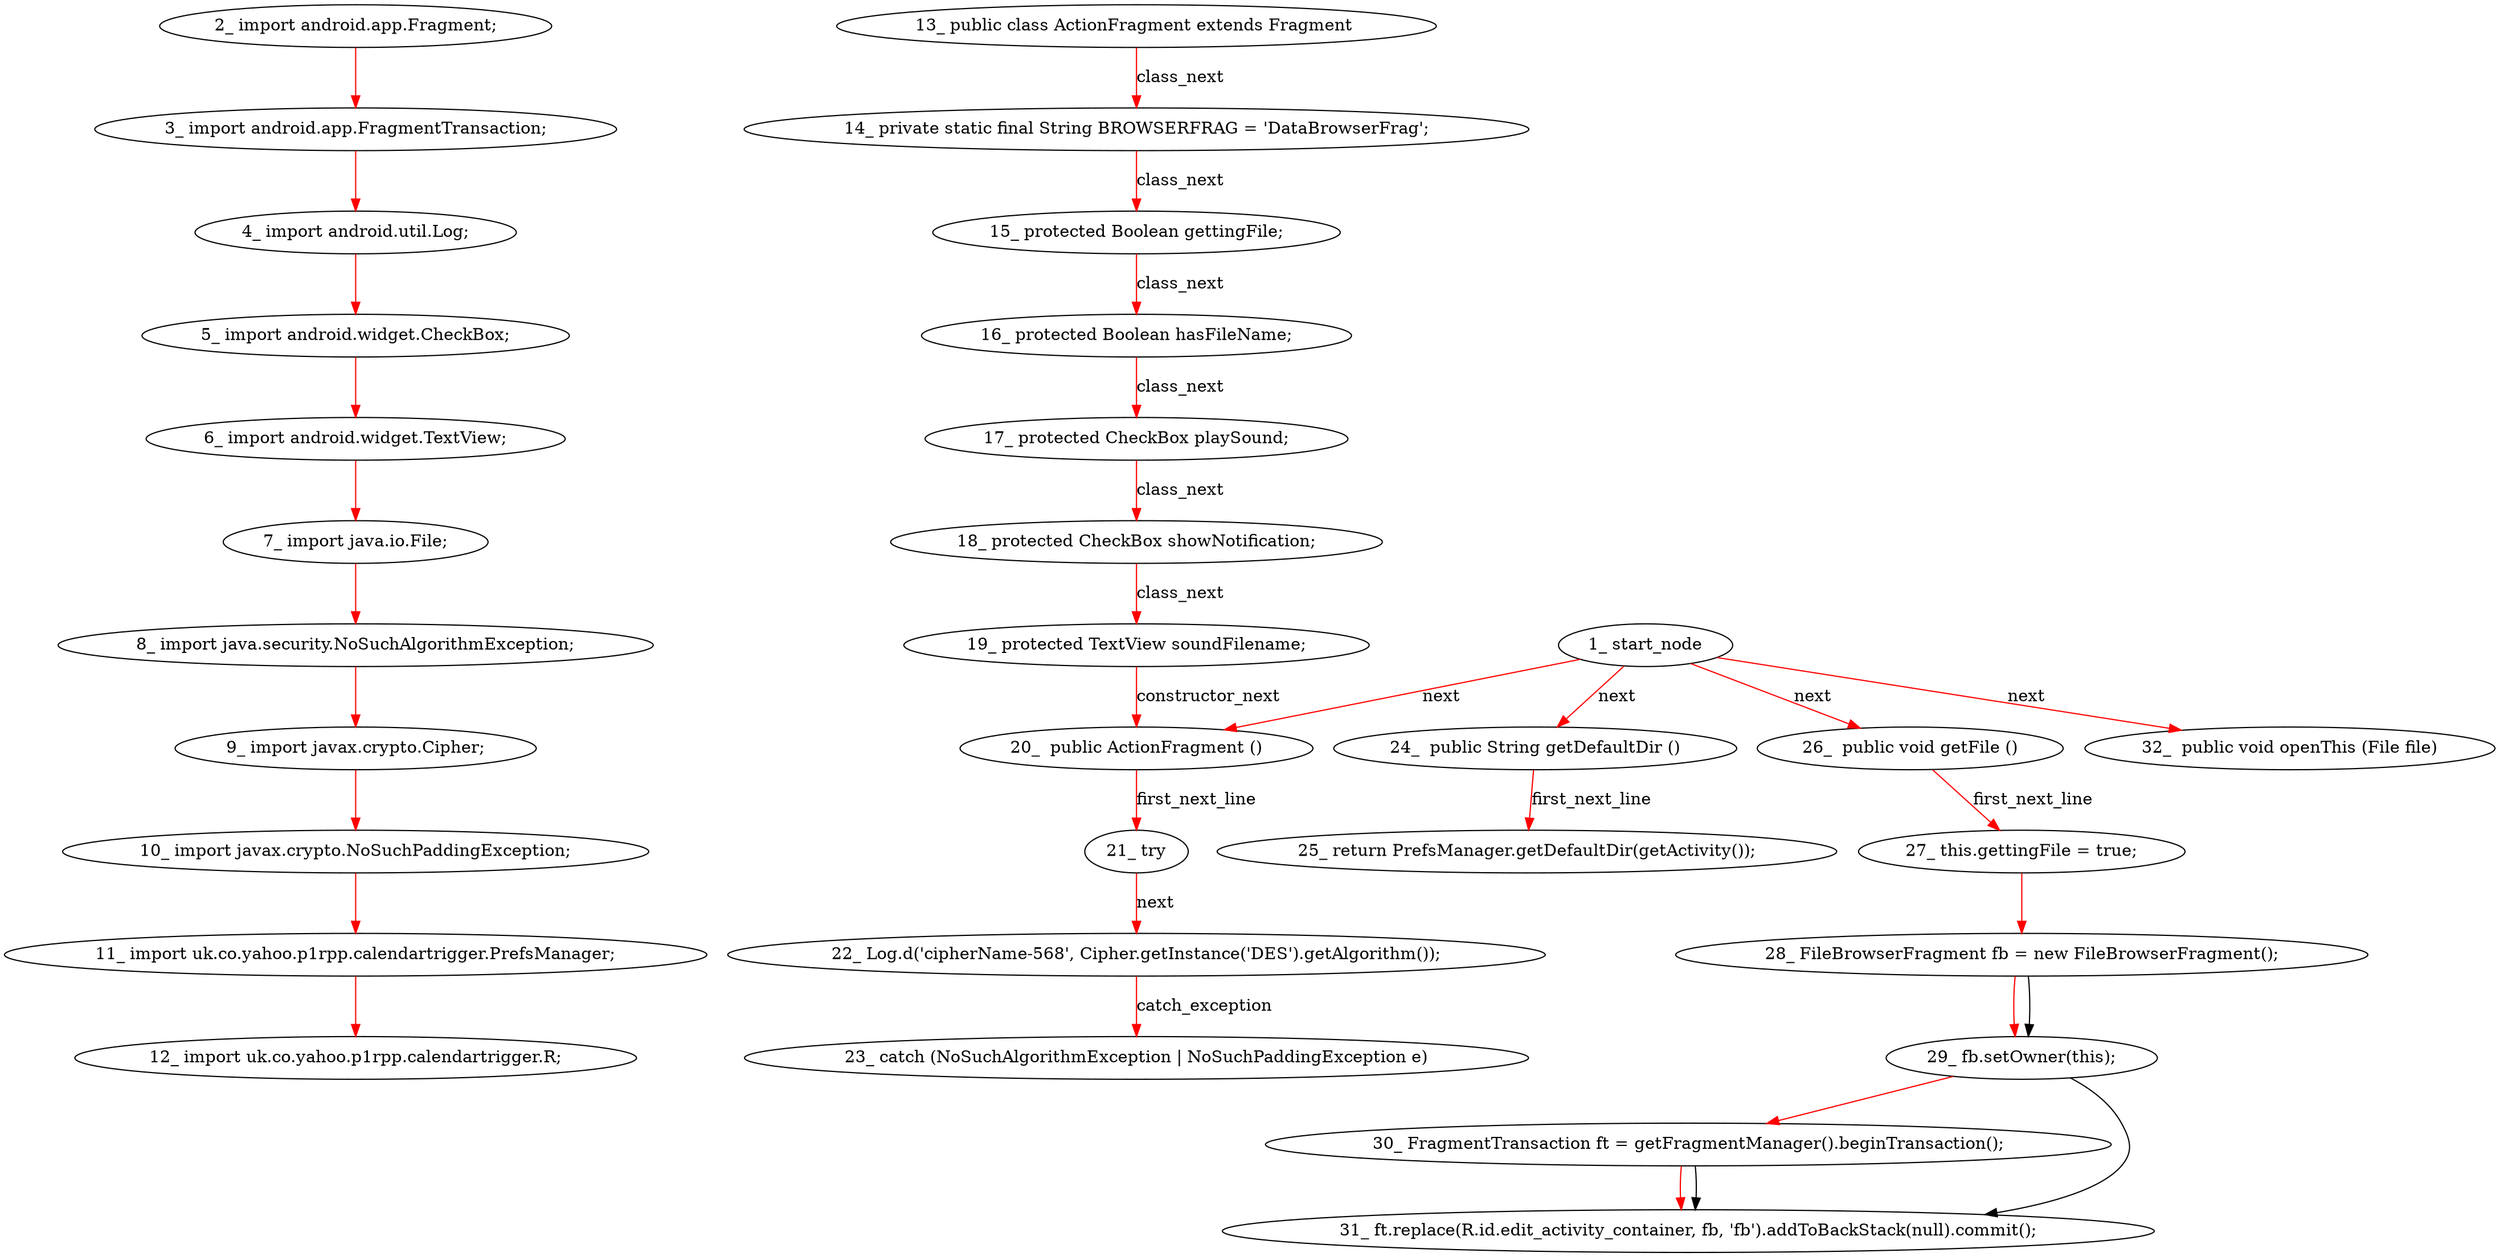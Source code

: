 digraph  {
18 [label="2_ import android.app.Fragment;", type_label=expression_statement];
24 [label="3_ import android.app.FragmentTransaction;", type_label=expression_statement];
30 [label="4_ import android.util.Log;", type_label=expression_statement];
36 [label="5_ import android.widget.CheckBox;", type_label=expression_statement];
42 [label="6_ import android.widget.TextView;", type_label=expression_statement];
48 [label="7_ import java.io.File;", type_label=expression_statement];
54 [label="8_ import java.security.NoSuchAlgorithmException;", type_label=expression_statement];
60 [label="9_ import javax.crypto.Cipher;", type_label=expression_statement];
66 [label="10_ import javax.crypto.NoSuchPaddingException;", type_label=expression_statement];
72 [label="11_ import uk.co.yahoo.p1rpp.calendartrigger.PrefsManager;", type_label=expression_statement];
84 [label="12_ import uk.co.yahoo.p1rpp.calendartrigger.R;", type_label=expression_statement];
96 [label="13_ public class ActionFragment extends Fragment ", type_label=class_declaration];
102 [label="14_ private static final String BROWSERFRAG = 'DataBrowserFrag';", type_label=expression_statement];
108 [label="15_ protected Boolean gettingFile;", type_label=expression_statement];
113 [label="16_ protected Boolean hasFileName;", type_label=expression_statement];
118 [label="17_ protected CheckBox playSound;", type_label=expression_statement];
123 [label="18_ protected CheckBox showNotification;", type_label=expression_statement];
128 [label="19_ protected TextView soundFilename;", type_label=expression_statement];
133 [label="20_  public ActionFragment ()", type_label=constructor_declaration];
138 [label="21_ try", type_label=try];
140 [label="22_ Log.d('cipherName-568', Cipher.getInstance('DES').getAlgorithm());", type_label=expression_statement];
154 [label="23_ catch (NoSuchAlgorithmException | NoSuchPaddingException e)", type_label=catch];
161 [label="24_  public String getDefaultDir ()", type_label=method_declaration];
167 [label="25_ return PrefsManager.getDefaultDir(getActivity());", type_label=return];
175 [label="26_  public void getFile ()", type_label=method_declaration];
181 [label="27_ this.gettingFile = true;", type_label=expression_statement];
187 [label="28_ FileBrowserFragment fb = new FileBrowserFragment();", type_label=expression_statement];
194 [label="29_ fb.setOwner(this);", type_label=expression_statement];
200 [label="30_ FragmentTransaction ft = getFragmentManager().beginTransaction();", type_label=expression_statement];
210 [label="31_ ft.replace(R.id.edit_activity_container, fb, 'fb').addToBackStack(null).commit();", type_label=expression_statement];
229 [label="32_  public void openThis (File file)", type_label=method_declaration];
1 [label="1_ start_node", type_label=start];
18 -> 24  [color=red, controlflow_type="next_line 1', edge_type=CFG_edge, key=0, label='next_line 1"];
24 -> 30  [color=red, controlflow_type="next_line 1', edge_type=CFG_edge, key=0, label='next_line 1"];
30 -> 36  [color=red, controlflow_type="next_line 1', edge_type=CFG_edge, key=0, label='next_line 1"];
36 -> 42  [color=red, controlflow_type="next_line 1', edge_type=CFG_edge, key=0, label='next_line 1"];
42 -> 48  [color=red, controlflow_type="next_line 1', edge_type=CFG_edge, key=0, label='next_line 1"];
48 -> 54  [color=red, controlflow_type="next_line 1', edge_type=CFG_edge, key=0, label='next_line 1"];
54 -> 60  [color=red, controlflow_type="next_line 1', edge_type=CFG_edge, key=0, label='next_line 1"];
60 -> 66  [color=red, controlflow_type="next_line 1', edge_type=CFG_edge, key=0, label='next_line 1"];
66 -> 72  [color=red, controlflow_type="next_line 1', edge_type=CFG_edge, key=0, label='next_line 1"];
72 -> 84  [color=red, controlflow_type="next_line 1', edge_type=CFG_edge, key=0, label='next_line 1"];
96 -> 102  [color=red, controlflow_type=class_next, edge_type=CFG_edge, key=0, label=class_next];
102 -> 108  [color=red, controlflow_type=class_next, edge_type=CFG_edge, key=0, label=class_next];
108 -> 113  [color=red, controlflow_type=class_next, edge_type=CFG_edge, key=0, label=class_next];
113 -> 118  [color=red, controlflow_type=class_next, edge_type=CFG_edge, key=0, label=class_next];
118 -> 123  [color=red, controlflow_type=class_next, edge_type=CFG_edge, key=0, label=class_next];
123 -> 128  [color=red, controlflow_type=class_next, edge_type=CFG_edge, key=0, label=class_next];
128 -> 133  [color=red, controlflow_type=constructor_next, edge_type=CFG_edge, key=0, label=constructor_next];
133 -> 138  [color=red, controlflow_type=first_next_line, edge_type=CFG_edge, key=0, label=first_next_line];
138 -> 140  [color=red, controlflow_type=next, edge_type=CFG_edge, key=0, label=next];
140 -> 154  [color=red, controlflow_type=catch_exception, edge_type=CFG_edge, key=0, label=catch_exception];
161 -> 167  [color=red, controlflow_type=first_next_line, edge_type=CFG_edge, key=0, label=first_next_line];
175 -> 181  [color=red, controlflow_type=first_next_line, edge_type=CFG_edge, key=0, label=first_next_line];
181 -> 187  [color=red, controlflow_type="next_line 1', edge_type=CFG_edge, key=0, label='next_line 1"];
187 -> 194  [color=red, controlflow_type="next_line 1', edge_type=CFG_edge, key=0, label='next_line 1"];
187 -> 194  [key=1, used_def=fb];
194 -> 200  [color=red, controlflow_type="next_line 1', edge_type=CFG_edge, key=0, label='next_line 1"];
194 -> 210  [key=0, used_def=fb];
200 -> 210  [color=red, controlflow_type="next_line 1', edge_type=CFG_edge, key=0, label='next_line 1"];
200 -> 210  [key=1, used_def=ft];
1 -> 133  [color=red, controlflow_type=next, edge_type=CFG_edge, key=0, label=next];
1 -> 161  [color=red, controlflow_type=next, edge_type=CFG_edge, key=0, label=next];
1 -> 175  [color=red, controlflow_type=next, edge_type=CFG_edge, key=0, label=next];
1 -> 229  [color=red, controlflow_type=next, edge_type=CFG_edge, key=0, label=next];
}
